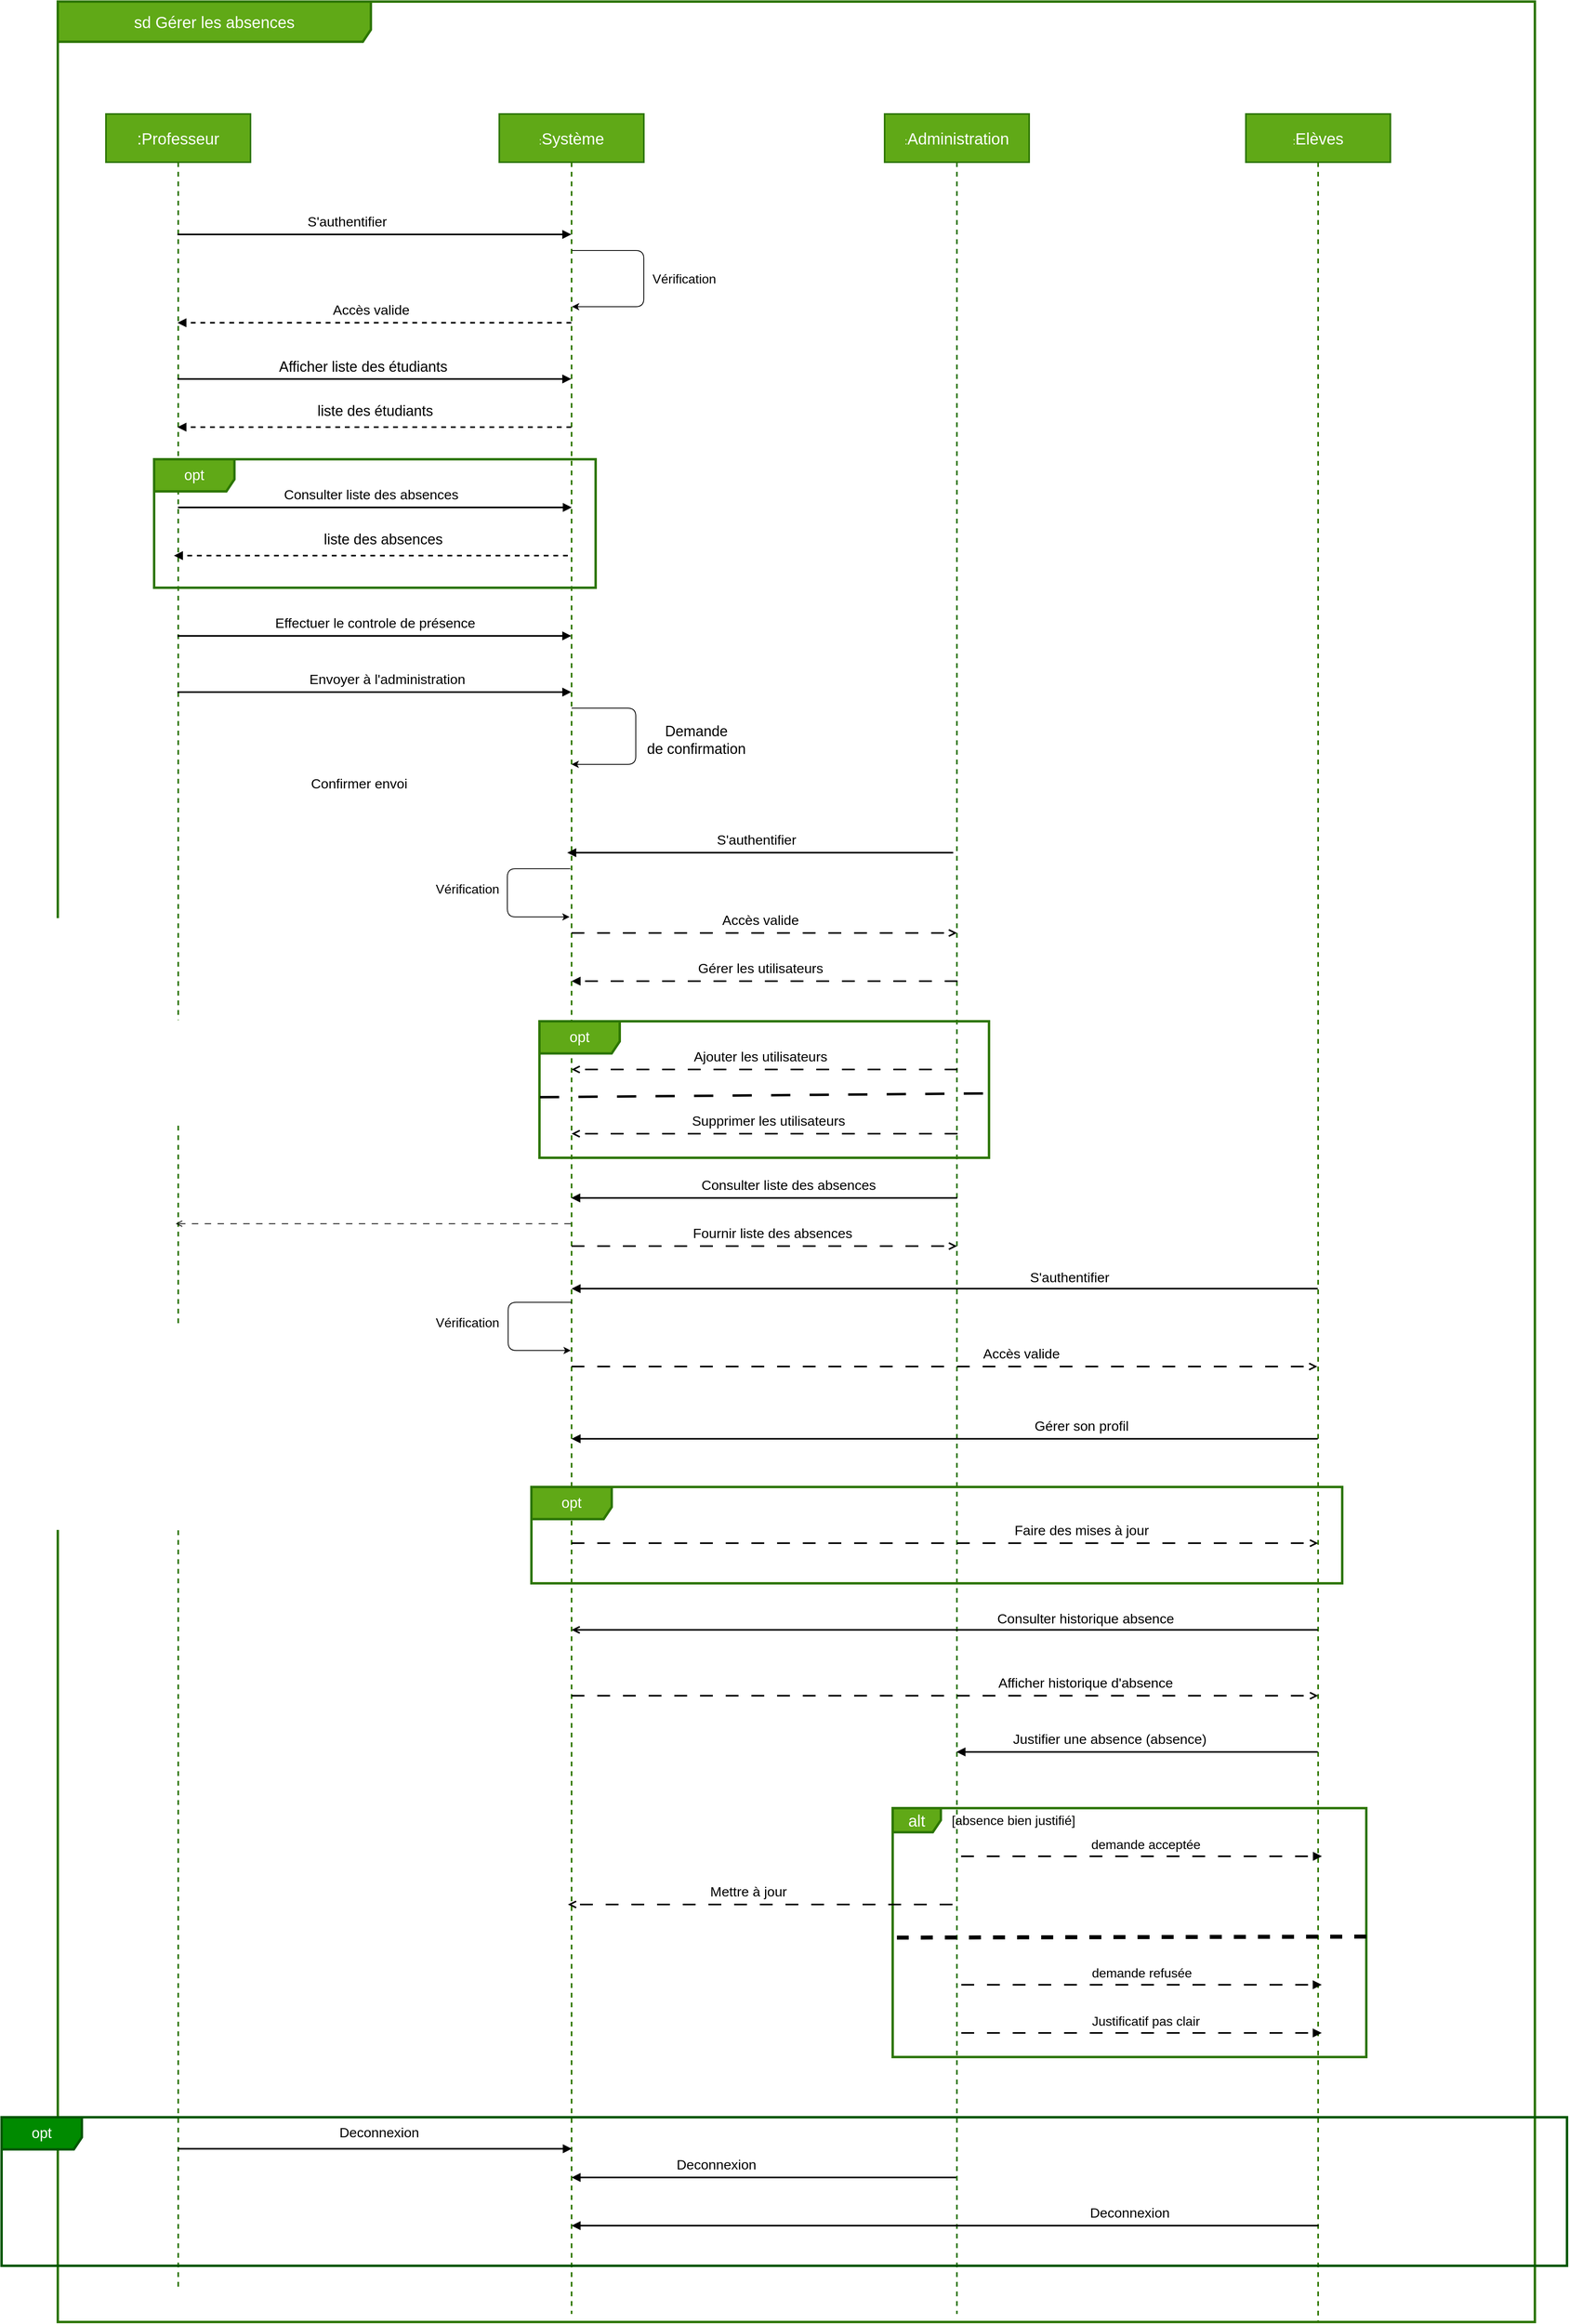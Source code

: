 <mxfile>
    <diagram id="VfzzyUtiysGuRQwcEHD9" name="Page-1">
        <mxGraphModel dx="2949" dy="1888" grid="1" gridSize="10" guides="1" tooltips="1" connect="1" arrows="1" fold="1" page="1" pageScale="1" pageWidth="1100" pageHeight="850" math="0" shadow="0">
            <root>
                <mxCell id="0"/>
                <mxCell id="1" parent="0"/>
                <mxCell id="2" value="&lt;font style=&quot;font-size: 20px;&quot;&gt;sd Gérer les absences&lt;/font&gt;" style="shape=umlFrame;whiteSpace=wrap;html=1;pointerEvents=0;recursiveResize=0;container=1;collapsible=0;width=390;height=50;fillColor=#60a917;fontColor=#ffffff;strokeColor=#2D7600;strokeWidth=3;" vertex="1" parent="1">
                    <mxGeometry x="-90" y="-330" width="1840" height="2890" as="geometry"/>
                </mxCell>
                <mxCell id="5" value=":&lt;font style=&quot;font-size: 20px;&quot;&gt;Système&lt;/font&gt;" style="shape=umlLifeline;perimeter=lifelinePerimeter;whiteSpace=wrap;html=1;container=1;dropTarget=0;collapsible=0;recursiveResize=0;outlineConnect=0;portConstraint=eastwest;newEdgeStyle={&quot;curved&quot;:0,&quot;rounded&quot;:0};size=60;fillColor=#60a917;fontColor=#ffffff;strokeColor=#2D7600;strokeWidth=2;" vertex="1" parent="2">
                    <mxGeometry x="550" y="140" width="180" height="2740" as="geometry"/>
                </mxCell>
                <mxCell id="6" value=":&lt;font style=&quot;font-size: 20px;&quot;&gt;Elèves&lt;/font&gt;" style="shape=umlLifeline;perimeter=lifelinePerimeter;whiteSpace=wrap;html=1;container=1;dropTarget=0;collapsible=0;recursiveResize=0;outlineConnect=0;portConstraint=eastwest;newEdgeStyle={&quot;curved&quot;:0,&quot;rounded&quot;:0};size=60;fillColor=#60a917;fontColor=#ffffff;strokeColor=#2D7600;strokeWidth=2;" vertex="1" parent="2">
                    <mxGeometry x="1480" y="140" width="180" height="2750" as="geometry"/>
                </mxCell>
                <mxCell id="7" value=":&lt;font style=&quot;font-size: 20px;&quot;&gt;Administration&lt;/font&gt;" style="shape=umlLifeline;perimeter=lifelinePerimeter;whiteSpace=wrap;html=1;container=1;dropTarget=0;collapsible=0;recursiveResize=0;outlineConnect=0;portConstraint=eastwest;newEdgeStyle={&quot;curved&quot;:0,&quot;rounded&quot;:0};size=60;fillColor=#60a917;fontColor=#ffffff;strokeColor=#2D7600;strokeWidth=2;" vertex="1" parent="2">
                    <mxGeometry x="1030" y="140" width="180" height="2740" as="geometry"/>
                </mxCell>
                <mxCell id="8" value="&lt;font style=&quot;font-size: 20px;&quot;&gt;:&lt;font style=&quot;&quot;&gt;Professeur&lt;/font&gt;&lt;/font&gt;" style="shape=umlLifeline;perimeter=lifelinePerimeter;whiteSpace=wrap;html=1;container=1;dropTarget=0;collapsible=0;recursiveResize=0;outlineConnect=0;portConstraint=eastwest;newEdgeStyle={&quot;curved&quot;:0,&quot;rounded&quot;:0};size=60;fillColor=#60a917;fontColor=#ffffff;strokeColor=#2D7600;strokeWidth=2;" vertex="1" parent="2">
                    <mxGeometry x="60" y="140" width="180" height="2710" as="geometry"/>
                </mxCell>
                <mxCell id="9" value="" style="html=1;verticalAlign=bottom;labelBackgroundColor=none;endArrow=block;endFill=1;strokeWidth=2;" edge="1" parent="2">
                    <mxGeometry width="160" relative="1" as="geometry">
                        <mxPoint x="149.003" y="290" as="sourcePoint"/>
                        <mxPoint x="639.67" y="290" as="targetPoint"/>
                    </mxGeometry>
                </mxCell>
                <mxCell id="10" value="&lt;font style=&quot;font-size: 17px;&quot;&gt;S&#39;authentifier&lt;/font&gt;" style="text;html=1;align=center;verticalAlign=middle;resizable=0;points=[];autosize=1;strokeColor=none;fillColor=none;" vertex="1" parent="2">
                    <mxGeometry x="300" y="260" width="120" height="30" as="geometry"/>
                </mxCell>
                <mxCell id="11" value="" style="endArrow=classic;html=1;" edge="1" parent="2" source="5" target="5">
                    <mxGeometry width="50" height="50" relative="1" as="geometry">
                        <mxPoint x="680.003" y="274.17" as="sourcePoint"/>
                        <mxPoint x="840" y="274" as="targetPoint"/>
                        <Array as="points">
                            <mxPoint x="730" y="310"/>
                            <mxPoint x="730" y="380"/>
                        </Array>
                    </mxGeometry>
                </mxCell>
                <mxCell id="13" value="&lt;font style=&quot;font-size: 16px;&quot;&gt;Vérification&lt;/font&gt;" style="text;html=1;align=center;verticalAlign=middle;resizable=0;points=[];autosize=1;strokeColor=none;fillColor=none;strokeWidth=2;" vertex="1" parent="2">
                    <mxGeometry x="730" y="330" width="100" height="30" as="geometry"/>
                </mxCell>
                <mxCell id="15" value="" style="html=1;verticalAlign=bottom;labelBackgroundColor=none;endArrow=block;endFill=1;exitX=0.498;exitY=0.391;exitDx=0;exitDy=0;exitPerimeter=0;strokeWidth=2;" edge="1" parent="2">
                    <mxGeometry width="160" relative="1" as="geometry">
                        <mxPoint x="1115.4" y="1060.0" as="sourcePoint"/>
                        <mxPoint x="634.593" y="1060.0" as="targetPoint"/>
                    </mxGeometry>
                </mxCell>
                <mxCell id="16" value="" style="endArrow=classic;html=1;" edge="1" parent="2">
                    <mxGeometry width="50" height="50" relative="1" as="geometry">
                        <mxPoint x="638.5" y="1080" as="sourcePoint"/>
                        <mxPoint x="637.5" y="1140" as="targetPoint"/>
                        <Array as="points">
                            <mxPoint x="560" y="1080"/>
                            <mxPoint x="560" y="1140"/>
                        </Array>
                    </mxGeometry>
                </mxCell>
                <mxCell id="17" value="" style="html=1;verticalAlign=bottom;labelBackgroundColor=none;endArrow=block;endFill=1;strokeWidth=2;" edge="1" parent="2">
                    <mxGeometry width="160" relative="1" as="geometry">
                        <mxPoint x="1569.5" y="1603" as="sourcePoint"/>
                        <mxPoint x="640" y="1603" as="targetPoint"/>
                    </mxGeometry>
                </mxCell>
                <mxCell id="18" value="" style="endArrow=classic;html=1;" edge="1" parent="2" target="5">
                    <mxGeometry width="50" height="50" relative="1" as="geometry">
                        <mxPoint x="640" y="1620" as="sourcePoint"/>
                        <mxPoint x="640" y="1730" as="targetPoint"/>
                        <Array as="points">
                            <mxPoint x="561" y="1620"/>
                            <mxPoint x="561" y="1680"/>
                        </Array>
                    </mxGeometry>
                </mxCell>
                <mxCell id="19" value="&lt;font style=&quot;font-size: 16px;&quot;&gt;Vérification&lt;/font&gt;" style="text;html=1;align=center;verticalAlign=middle;resizable=0;points=[];autosize=1;strokeColor=none;fillColor=none;strokeWidth=2;" vertex="1" parent="2">
                    <mxGeometry x="460" y="1090" width="100" height="30" as="geometry"/>
                </mxCell>
                <mxCell id="20" value="&lt;font style=&quot;font-size: 16px;&quot;&gt;Vérification&lt;/font&gt;" style="text;html=1;align=center;verticalAlign=middle;resizable=0;points=[];autosize=1;strokeColor=none;fillColor=none;strokeWidth=2;" vertex="1" parent="2">
                    <mxGeometry x="460" y="1630" width="100" height="30" as="geometry"/>
                </mxCell>
                <mxCell id="21" value="&lt;font style=&quot;font-size: 17px;&quot;&gt;S&#39;authentifier&lt;/font&gt;" style="text;html=1;align=center;verticalAlign=middle;resizable=0;points=[];autosize=1;strokeColor=none;fillColor=none;" vertex="1" parent="2">
                    <mxGeometry x="810" y="1030" width="120" height="30" as="geometry"/>
                </mxCell>
                <mxCell id="22" value="&lt;font style=&quot;font-size: 17px;&quot;&gt;S&#39;authentifier&lt;/font&gt;" style="text;html=1;align=center;verticalAlign=middle;resizable=0;points=[];autosize=1;strokeColor=none;fillColor=none;" vertex="1" parent="2">
                    <mxGeometry x="1200" y="1575" width="120" height="30" as="geometry"/>
                </mxCell>
                <mxCell id="25" value="" style="html=1;verticalAlign=bottom;labelBackgroundColor=none;endArrow=block;endFill=1;exitX=0.498;exitY=0.391;exitDx=0;exitDy=0;exitPerimeter=0;dashed=1;dashPattern=8 8;strokeWidth=2;" edge="1" parent="2">
                    <mxGeometry width="160" relative="1" as="geometry">
                        <mxPoint x="1120.81" y="1220.0" as="sourcePoint"/>
                        <mxPoint x="640.003" y="1220.0" as="targetPoint"/>
                    </mxGeometry>
                </mxCell>
                <mxCell id="26" value="" style="html=1;verticalAlign=bottom;labelBackgroundColor=none;endArrow=block;endFill=1;strokeWidth=2;" edge="1" parent="2">
                    <mxGeometry width="160" relative="1" as="geometry">
                        <mxPoint x="149.003" y="470" as="sourcePoint"/>
                        <mxPoint x="639.67" y="470" as="targetPoint"/>
                    </mxGeometry>
                </mxCell>
                <mxCell id="27" value="&lt;span style=&quot;font-size: 17px;&quot;&gt;Consulter liste des absences&lt;/span&gt;" style="text;html=1;align=center;verticalAlign=middle;resizable=0;points=[];autosize=1;strokeColor=none;fillColor=none;" vertex="1" parent="2">
                    <mxGeometry x="270" y="600" width="240" height="30" as="geometry"/>
                </mxCell>
                <mxCell id="28" value="" style="html=1;verticalAlign=bottom;labelBackgroundColor=none;endArrow=block;endFill=1;strokeWidth=2;" edge="1" parent="2">
                    <mxGeometry width="160" relative="1" as="geometry">
                        <mxPoint x="149.663" y="630" as="sourcePoint"/>
                        <mxPoint x="640.33" y="630" as="targetPoint"/>
                    </mxGeometry>
                </mxCell>
                <mxCell id="29" value="&lt;font style=&quot;font-size: 18px;&quot;&gt;Afficher liste des étudiants&lt;/font&gt;" style="text;html=1;align=center;verticalAlign=middle;resizable=0;points=[];autosize=1;strokeColor=none;fillColor=none;" vertex="1" parent="2">
                    <mxGeometry x="265" y="435" width="230" height="40" as="geometry"/>
                </mxCell>
                <mxCell id="31" value="" style="html=1;verticalAlign=bottom;labelBackgroundColor=none;endArrow=block;endFill=1;dashed=1;strokeWidth=2;" edge="1" parent="2">
                    <mxGeometry width="160" relative="1" as="geometry">
                        <mxPoint x="639.67" y="530" as="sourcePoint"/>
                        <mxPoint x="149.003" y="530" as="targetPoint"/>
                    </mxGeometry>
                </mxCell>
                <mxCell id="32" value="&lt;font style=&quot;font-size: 18px;&quot;&gt;liste des étudiants&lt;/font&gt;" style="text;html=1;align=center;verticalAlign=middle;resizable=0;points=[];autosize=1;strokeColor=none;fillColor=none;" vertex="1" parent="2">
                    <mxGeometry x="310" y="490" width="170" height="40" as="geometry"/>
                </mxCell>
                <mxCell id="33" value="" style="html=1;verticalAlign=bottom;labelBackgroundColor=none;endArrow=block;endFill=1;strokeWidth=2;" edge="1" parent="2">
                    <mxGeometry width="160" relative="1" as="geometry">
                        <mxPoint x="149.003" y="790" as="sourcePoint"/>
                        <mxPoint x="639.67" y="790" as="targetPoint"/>
                    </mxGeometry>
                </mxCell>
                <mxCell id="34" value="&lt;span style=&quot;font-size: 17px;&quot;&gt;Effectuer le controle de présence&lt;/span&gt;" style="text;html=1;align=center;verticalAlign=middle;resizable=0;points=[];autosize=1;strokeColor=none;fillColor=none;" vertex="1" parent="2">
                    <mxGeometry x="260" y="760" width="270" height="30" as="geometry"/>
                </mxCell>
                <mxCell id="35" value="" style="html=1;verticalAlign=bottom;labelBackgroundColor=none;endArrow=block;endFill=1;strokeWidth=2;" edge="1" parent="2">
                    <mxGeometry width="160" relative="1" as="geometry">
                        <mxPoint x="149.003" y="860" as="sourcePoint"/>
                        <mxPoint x="639.67" y="860" as="targetPoint"/>
                    </mxGeometry>
                </mxCell>
                <mxCell id="36" value="&lt;span style=&quot;font-size: 17px;&quot;&gt;Envoyer à l&#39;administration&lt;/span&gt;" style="text;html=1;align=center;verticalAlign=middle;resizable=0;points=[];autosize=1;strokeColor=none;fillColor=none;" vertex="1" parent="2">
                    <mxGeometry x="300" y="830" width="220" height="30" as="geometry"/>
                </mxCell>
                <mxCell id="37" value="" style="endArrow=classic;html=1;" edge="1" parent="2">
                    <mxGeometry width="50" height="50" relative="1" as="geometry">
                        <mxPoint x="640" y="880" as="sourcePoint"/>
                        <mxPoint x="640" y="950" as="targetPoint"/>
                        <Array as="points">
                            <mxPoint x="720" y="880"/>
                            <mxPoint x="720" y="950"/>
                        </Array>
                    </mxGeometry>
                </mxCell>
                <mxCell id="38" value="&lt;div&gt;&lt;font style=&quot;font-size: 18px;&quot;&gt;Demande&lt;/font&gt;&lt;/div&gt;&lt;div&gt;&lt;font style=&quot;font-size: 18px;&quot;&gt;de confirmation&lt;/font&gt;&lt;/div&gt;" style="text;html=1;align=center;verticalAlign=middle;resizable=0;points=[];autosize=1;strokeColor=none;fillColor=none;strokeWidth=2;" vertex="1" parent="2">
                    <mxGeometry x="720" y="890" width="150" height="60" as="geometry"/>
                </mxCell>
                <mxCell id="40" value="&lt;span style=&quot;font-size: 17px;&quot;&gt;Gérer les utilisateurs&lt;/span&gt;" style="text;html=1;align=center;verticalAlign=middle;resizable=0;points=[];autosize=1;strokeColor=none;fillColor=none;" vertex="1" parent="2">
                    <mxGeometry x="785" y="1190" width="180" height="30" as="geometry"/>
                </mxCell>
                <mxCell id="41" value="" style="html=1;verticalAlign=bottom;labelBackgroundColor=none;endArrow=open;endFill=0;exitX=0.498;exitY=0.391;exitDx=0;exitDy=0;exitPerimeter=0;dashed=1;dashPattern=8 8;strokeWidth=2;" edge="1" parent="2">
                    <mxGeometry width="160" relative="1" as="geometry">
                        <mxPoint x="1120.81" y="1330.0" as="sourcePoint"/>
                        <mxPoint x="640.003" y="1330.0" as="targetPoint"/>
                    </mxGeometry>
                </mxCell>
                <mxCell id="42" value="&lt;span style=&quot;font-size: 17px;&quot;&gt;Ajouter les utilisateurs&lt;/span&gt;" style="text;html=1;align=center;verticalAlign=middle;resizable=0;points=[];autosize=1;strokeColor=none;fillColor=none;" vertex="1" parent="2">
                    <mxGeometry x="780" y="1300" width="190" height="30" as="geometry"/>
                </mxCell>
                <mxCell id="43" value="" style="html=1;verticalAlign=bottom;labelBackgroundColor=none;endArrow=open;endFill=0;dashed=1;dashPattern=8 8;strokeWidth=2;" edge="1" parent="2">
                    <mxGeometry width="160" relative="1" as="geometry">
                        <mxPoint x="640.004" y="1550.0" as="sourcePoint"/>
                        <mxPoint x="1120.18" y="1550.0" as="targetPoint"/>
                    </mxGeometry>
                </mxCell>
                <mxCell id="44" value="&lt;span style=&quot;font-size: 17px;&quot;&gt;Supprimer les utilisateurs&lt;/span&gt;" style="text;html=1;align=center;verticalAlign=middle;resizable=0;points=[];autosize=1;strokeColor=none;fillColor=none;" vertex="1" parent="2">
                    <mxGeometry x="780" y="1380" width="210" height="30" as="geometry"/>
                </mxCell>
                <mxCell id="46" value="" style="html=1;verticalAlign=bottom;labelBackgroundColor=none;endArrow=block;endFill=1;strokeWidth=2;" edge="1" parent="2">
                    <mxGeometry width="160" relative="1" as="geometry">
                        <mxPoint x="1569.5" y="1790" as="sourcePoint"/>
                        <mxPoint x="640" y="1790" as="targetPoint"/>
                    </mxGeometry>
                </mxCell>
                <mxCell id="47" value="&lt;span style=&quot;font-size: 17px;&quot;&gt;Gérer son profil&lt;/span&gt;" style="text;html=1;align=center;verticalAlign=middle;resizable=0;points=[];autosize=1;strokeColor=none;fillColor=none;" vertex="1" parent="2">
                    <mxGeometry x="1205" y="1760" width="140" height="30" as="geometry"/>
                </mxCell>
                <mxCell id="48" value="" style="html=1;verticalAlign=bottom;labelBackgroundColor=none;endArrow=open;endFill=0;strokeWidth=2;" edge="1" parent="2">
                    <mxGeometry width="160" relative="1" as="geometry">
                        <mxPoint x="1569.5" y="2028" as="sourcePoint"/>
                        <mxPoint x="640" y="2028" as="targetPoint"/>
                    </mxGeometry>
                </mxCell>
                <mxCell id="49" value="&lt;span style=&quot;font-size: 17px;&quot;&gt;Consulter historique absence&lt;/span&gt;" style="text;html=1;align=center;verticalAlign=middle;resizable=0;points=[];autosize=1;strokeColor=none;fillColor=none;" vertex="1" parent="2">
                    <mxGeometry x="1160" y="2000" width="240" height="30" as="geometry"/>
                </mxCell>
                <mxCell id="51" value="" style="html=1;verticalAlign=bottom;labelBackgroundColor=none;endArrow=block;endFill=1;strokeWidth=2;" edge="1" parent="2">
                    <mxGeometry width="160" relative="1" as="geometry">
                        <mxPoint x="1569.5" y="2180" as="sourcePoint"/>
                        <mxPoint x="1119.462" y="2180.0" as="targetPoint"/>
                    </mxGeometry>
                </mxCell>
                <mxCell id="52" value="&lt;span style=&quot;font-size: 17px;&quot;&gt;Justifier une absence (absence)&lt;/span&gt;" style="text;html=1;align=center;verticalAlign=middle;resizable=0;points=[];autosize=1;strokeColor=none;fillColor=none;" vertex="1" parent="2">
                    <mxGeometry x="1180" y="2150" width="260" height="30" as="geometry"/>
                </mxCell>
                <mxCell id="53" value="" style="html=1;verticalAlign=bottom;labelBackgroundColor=none;endArrow=block;endFill=1;exitX=0.498;exitY=0.391;exitDx=0;exitDy=0;exitPerimeter=0;strokeWidth=2;" edge="1" parent="2">
                    <mxGeometry width="160" relative="1" as="geometry">
                        <mxPoint x="1120.4" y="1490.0" as="sourcePoint"/>
                        <mxPoint x="639.593" y="1490.0" as="targetPoint"/>
                    </mxGeometry>
                </mxCell>
                <mxCell id="54" value="&lt;span style=&quot;font-size: 17px;&quot;&gt;Consulter liste des absences&lt;/span&gt;" style="text;html=1;align=center;verticalAlign=middle;resizable=0;points=[];autosize=1;strokeColor=none;fillColor=none;" vertex="1" parent="2">
                    <mxGeometry x="790" y="1460" width="240" height="30" as="geometry"/>
                </mxCell>
                <mxCell id="55" value="" style="html=1;verticalAlign=bottom;labelBackgroundColor=none;endArrow=block;endFill=1;dashed=1;dashPattern=8 8;strokeWidth=2;" edge="1" parent="2">
                    <mxGeometry width="160" relative="1" as="geometry">
                        <mxPoint x="1125.253" y="2310.0" as="sourcePoint"/>
                        <mxPoint x="1574.75" y="2310.0" as="targetPoint"/>
                    </mxGeometry>
                </mxCell>
                <mxCell id="58" value="&lt;span style=&quot;font-size: 17px;&quot;&gt;Mettre à jour&lt;/span&gt;" style="text;html=1;align=center;verticalAlign=middle;resizable=0;points=[];autosize=1;strokeColor=none;fillColor=none;" vertex="1" parent="2">
                    <mxGeometry x="800" y="2340" width="120" height="30" as="geometry"/>
                </mxCell>
                <mxCell id="59" value="&lt;font style=&quot;font-size: 20px;&quot;&gt;alt&lt;/font&gt;" style="shape=umlFrame;whiteSpace=wrap;html=1;pointerEvents=0;fillColor=#60a917;fontColor=#ffffff;strokeColor=#2D7600;strokeWidth=3;" vertex="1" parent="2">
                    <mxGeometry x="1040" y="2250" width="590" height="310" as="geometry"/>
                </mxCell>
                <mxCell id="60" value="&lt;font style=&quot;font-size: 16px;&quot;&gt;[absence bien justifié]&lt;/font&gt;" style="text;html=1;align=center;verticalAlign=middle;resizable=0;points=[];autosize=1;strokeColor=none;fillColor=none;" vertex="1" parent="2">
                    <mxGeometry x="1100" y="2250" width="180" height="30" as="geometry"/>
                </mxCell>
                <mxCell id="61" value="&lt;font style=&quot;font-size: 16px;&quot;&gt;demande acceptée&lt;/font&gt;" style="text;html=1;align=center;verticalAlign=middle;resizable=0;points=[];autosize=1;strokeColor=none;fillColor=none;" vertex="1" parent="2">
                    <mxGeometry x="1275" y="2280" width="160" height="30" as="geometry"/>
                </mxCell>
                <mxCell id="62" value="" style="html=1;verticalAlign=bottom;labelBackgroundColor=none;endArrow=block;endFill=1;dashed=1;dashPattern=8 8;strokeWidth=2;" edge="1" parent="2">
                    <mxGeometry width="160" relative="1" as="geometry">
                        <mxPoint x="1125.503" y="2470.0" as="sourcePoint"/>
                        <mxPoint x="1574.5" y="2470" as="targetPoint"/>
                    </mxGeometry>
                </mxCell>
                <mxCell id="63" value="&lt;span style=&quot;font-size: 16px;&quot;&gt;demande refusée&lt;/span&gt;" style="text;html=1;align=center;verticalAlign=middle;resizable=0;points=[];autosize=1;strokeColor=none;fillColor=none;" vertex="1" parent="2">
                    <mxGeometry x="1275" y="2440" width="150" height="30" as="geometry"/>
                </mxCell>
                <mxCell id="64" value="" style="endArrow=none;dashed=1;html=1;entryX=0.008;entryY=0.512;entryDx=0;entryDy=0;entryPerimeter=0;exitX=0.999;exitY=0.506;exitDx=0;exitDy=0;exitPerimeter=0;strokeColor=light-dark(#000000, #60a917);strokeWidth=5;" edge="1" parent="2">
                    <mxGeometry width="50" height="50" relative="1" as="geometry">
                        <mxPoint x="1630.0" y="2410" as="sourcePoint"/>
                        <mxPoint x="1045.31" y="2411.26" as="targetPoint"/>
                    </mxGeometry>
                </mxCell>
                <mxCell id="68" value="" style="html=1;verticalAlign=bottom;labelBackgroundColor=none;endArrow=open;endFill=0;dashed=1;dashPattern=8 8;strokeWidth=2;" edge="1" parent="2">
                    <mxGeometry width="160" relative="1" as="geometry">
                        <mxPoint x="1114.5" y="2370.0" as="sourcePoint"/>
                        <mxPoint x="635.5" y="2370" as="targetPoint"/>
                    </mxGeometry>
                </mxCell>
                <mxCell id="69" value="&lt;font style=&quot;font-size: 18px;&quot;&gt;opt&lt;/font&gt;" style="shape=umlFrame;whiteSpace=wrap;html=1;pointerEvents=0;width=100;height=40;fillColor=#60a917;fontColor=#ffffff;strokeColor=#2D7600;strokeWidth=3;" vertex="1" parent="2">
                    <mxGeometry x="600" y="1270" width="560" height="170" as="geometry"/>
                </mxCell>
                <mxCell id="70" value="&lt;span style=&quot;font-size: 17px;&quot;&gt;Fournir liste des absences&lt;/span&gt;" style="text;html=1;align=center;verticalAlign=middle;resizable=0;points=[];autosize=1;strokeColor=none;fillColor=none;" vertex="1" parent="2">
                    <mxGeometry x="780" y="1520" width="220" height="30" as="geometry"/>
                </mxCell>
                <mxCell id="71" value="" style="html=1;verticalAlign=bottom;labelBackgroundColor=none;endArrow=block;endFill=1;dashed=1;strokeWidth=2;" edge="1" parent="2">
                    <mxGeometry width="160" relative="1" as="geometry">
                        <mxPoint x="639.67" y="400" as="sourcePoint"/>
                        <mxPoint x="149.003" y="400" as="targetPoint"/>
                    </mxGeometry>
                </mxCell>
                <mxCell id="72" value="&lt;span style=&quot;font-size: 17px;&quot;&gt;Accès valide&lt;/span&gt;" style="text;html=1;align=center;verticalAlign=middle;resizable=0;points=[];autosize=1;strokeColor=none;fillColor=none;" vertex="1" parent="2">
                    <mxGeometry x="330" y="370" width="120" height="30" as="geometry"/>
                </mxCell>
                <mxCell id="73" value="" style="html=1;verticalAlign=bottom;labelBackgroundColor=none;endArrow=open;endFill=0;dashed=1;dashPattern=8 8;strokeWidth=2;" edge="1" parent="2">
                    <mxGeometry width="160" relative="1" as="geometry">
                        <mxPoint x="639.914" y="1160.0" as="sourcePoint"/>
                        <mxPoint x="1120.09" y="1160.0" as="targetPoint"/>
                    </mxGeometry>
                </mxCell>
                <mxCell id="74" value="" style="html=1;verticalAlign=bottom;labelBackgroundColor=none;endArrow=open;endFill=0;exitX=0.498;exitY=0.391;exitDx=0;exitDy=0;exitPerimeter=0;dashed=1;dashPattern=8 8;strokeWidth=2;" edge="1" parent="2">
                    <mxGeometry width="160" relative="1" as="geometry">
                        <mxPoint x="1120.81" y="1410.0" as="sourcePoint"/>
                        <mxPoint x="640.003" y="1410.0" as="targetPoint"/>
                    </mxGeometry>
                </mxCell>
                <mxCell id="75" value="" style="html=1;verticalAlign=bottom;labelBackgroundColor=none;endArrow=none;endFill=0;dashed=1;dashPattern=8 8;exitX=0.001;exitY=0.556;exitDx=0;exitDy=0;exitPerimeter=0;entryX=1.005;entryY=0.528;entryDx=0;entryDy=0;entryPerimeter=0;strokeColor=light-dark(#000000,#6D9E3F);strokeWidth=3;" edge="1" parent="2" source="69" target="69">
                    <mxGeometry width="160" relative="1" as="geometry">
                        <mxPoint x="640.004" y="1284.41" as="sourcePoint"/>
                        <mxPoint x="1120.18" y="1284.41" as="targetPoint"/>
                    </mxGeometry>
                </mxCell>
                <mxCell id="76" value="&lt;span style=&quot;font-size: 17px;&quot;&gt;Accès valide&lt;/span&gt;" style="text;html=1;align=center;verticalAlign=middle;resizable=0;points=[];autosize=1;strokeColor=none;fillColor=none;" vertex="1" parent="2">
                    <mxGeometry x="815" y="1130" width="120" height="30" as="geometry"/>
                </mxCell>
                <mxCell id="77" value="" style="html=1;verticalAlign=bottom;labelBackgroundColor=none;endArrow=open;endFill=0;dashed=1;dashPattern=8 8;strokeWidth=2;" edge="1" parent="2" target="6">
                    <mxGeometry width="160" relative="1" as="geometry">
                        <mxPoint x="640.004" y="1700.0" as="sourcePoint"/>
                        <mxPoint x="1120.18" y="1700.0" as="targetPoint"/>
                    </mxGeometry>
                </mxCell>
                <mxCell id="78" value="&lt;span style=&quot;font-size: 17px;&quot;&gt;Accès valide&lt;/span&gt;" style="text;html=1;align=center;verticalAlign=middle;resizable=0;points=[];autosize=1;strokeColor=none;fillColor=none;" vertex="1" parent="2">
                    <mxGeometry x="1140" y="1670" width="120" height="30" as="geometry"/>
                </mxCell>
                <mxCell id="39" value="&lt;font style=&quot;font-size: 18px;&quot;&gt;opt&lt;/font&gt;" style="shape=umlFrame;whiteSpace=wrap;html=1;pointerEvents=0;width=100;height=40;fillColor=#60a917;fontColor=#ffffff;strokeColor=#2D7600;strokeWidth=3;" vertex="1" parent="2">
                    <mxGeometry x="120" y="570" width="550" height="160" as="geometry"/>
                </mxCell>
                <mxCell id="79" value="" style="html=1;verticalAlign=bottom;labelBackgroundColor=none;endArrow=block;endFill=1;dashed=1;strokeWidth=2;" edge="1" parent="2">
                    <mxGeometry width="160" relative="1" as="geometry">
                        <mxPoint x="635.33" y="690" as="sourcePoint"/>
                        <mxPoint x="144.663" y="690" as="targetPoint"/>
                    </mxGeometry>
                </mxCell>
                <mxCell id="80" value="&lt;font style=&quot;font-size: 18px;&quot;&gt;liste des absences&lt;/font&gt;" style="text;html=1;align=center;verticalAlign=middle;resizable=0;points=[];autosize=1;strokeColor=none;fillColor=none;" vertex="1" parent="2">
                    <mxGeometry x="320" y="650" width="170" height="40" as="geometry"/>
                </mxCell>
                <mxCell id="81" value="" style="html=1;verticalAlign=bottom;labelBackgroundColor=none;endArrow=open;endFill=0;dashed=1;dashPattern=8 8;entryX=0.483;entryY=0.51;entryDx=0;entryDy=0;entryPerimeter=0;" edge="1" parent="2" source="5" target="8">
                    <mxGeometry width="160" relative="1" as="geometry">
                        <mxPoint x="230.004" y="1020.0" as="sourcePoint"/>
                        <mxPoint x="710.18" y="1020.0" as="targetPoint"/>
                    </mxGeometry>
                </mxCell>
                <mxCell id="82" value="&lt;span style=&quot;font-size: 17px;&quot;&gt;Confirmer envoi&lt;/span&gt;" style="text;html=1;align=center;verticalAlign=middle;resizable=0;points=[];autosize=1;strokeColor=none;fillColor=none;" vertex="1" parent="2">
                    <mxGeometry x="305" y="960" width="140" height="30" as="geometry"/>
                </mxCell>
                <mxCell id="84" value="" style="html=1;verticalAlign=bottom;labelBackgroundColor=none;endArrow=open;endFill=0;dashed=1;dashPattern=8 8;strokeWidth=2;" edge="1" parent="2">
                    <mxGeometry width="160" relative="1" as="geometry">
                        <mxPoint x="640.004" y="2110.0" as="sourcePoint"/>
                        <mxPoint x="1570" y="2110" as="targetPoint"/>
                    </mxGeometry>
                </mxCell>
                <mxCell id="85" value="&lt;span style=&quot;font-size: 17px;&quot;&gt;Afficher historique d&#39;absence&lt;/span&gt;" style="text;html=1;align=center;verticalAlign=middle;resizable=0;points=[];autosize=1;strokeColor=none;fillColor=none;" vertex="1" parent="2">
                    <mxGeometry x="1160" y="2080" width="240" height="30" as="geometry"/>
                </mxCell>
                <mxCell id="86" value="" style="html=1;verticalAlign=bottom;labelBackgroundColor=none;endArrow=open;endFill=0;dashed=1;dashPattern=8 8;strokeWidth=2;" edge="1" parent="2">
                    <mxGeometry width="160" relative="1" as="geometry">
                        <mxPoint x="640.004" y="1920.0" as="sourcePoint"/>
                        <mxPoint x="1570" y="1920" as="targetPoint"/>
                    </mxGeometry>
                </mxCell>
                <mxCell id="87" value="&lt;span style=&quot;font-size: 17px;&quot;&gt;Faire des mises à jour&lt;/span&gt;" style="text;html=1;align=center;verticalAlign=middle;resizable=0;points=[];autosize=1;strokeColor=none;fillColor=none;" vertex="1" parent="2">
                    <mxGeometry x="1180" y="1890" width="190" height="30" as="geometry"/>
                </mxCell>
                <mxCell id="88" value="&lt;font style=&quot;font-size: 18px;&quot;&gt;opt&lt;/font&gt;" style="shape=umlFrame;whiteSpace=wrap;html=1;pointerEvents=0;width=100;height=40;fillColor=#60a917;fontColor=#ffffff;strokeColor=#2D7600;strokeWidth=3;" vertex="1" parent="2">
                    <mxGeometry x="590" y="1850" width="1010" height="120" as="geometry"/>
                </mxCell>
                <mxCell id="89" value="" style="html=1;verticalAlign=bottom;labelBackgroundColor=none;endArrow=block;endFill=1;strokeWidth=2;" edge="1" parent="2">
                    <mxGeometry width="160" relative="1" as="geometry">
                        <mxPoint x="1570.58" y="2770" as="sourcePoint"/>
                        <mxPoint x="640.002" y="2770.0" as="targetPoint"/>
                    </mxGeometry>
                </mxCell>
                <mxCell id="90" value="&lt;font style=&quot;font-size: 17px;&quot;&gt;Deconnexion&lt;/font&gt;" style="text;html=1;align=center;verticalAlign=middle;resizable=0;points=[];autosize=1;strokeColor=none;fillColor=none;" vertex="1" parent="2">
                    <mxGeometry x="340" y="2640" width="120" height="30" as="geometry"/>
                </mxCell>
                <mxCell id="91" value="" style="html=1;verticalAlign=bottom;labelBackgroundColor=none;endArrow=block;endFill=1;strokeWidth=2;" edge="1" parent="2">
                    <mxGeometry width="160" relative="1" as="geometry">
                        <mxPoint x="149.663" y="2674.23" as="sourcePoint"/>
                        <mxPoint x="640.33" y="2674.23" as="targetPoint"/>
                    </mxGeometry>
                </mxCell>
                <mxCell id="92" value="&lt;font style=&quot;font-size: 17px;&quot;&gt;Deconnexion&lt;/font&gt;" style="text;html=1;align=center;verticalAlign=middle;resizable=0;points=[];autosize=1;strokeColor=none;fillColor=none;" vertex="1" parent="2">
                    <mxGeometry x="1275" y="2740" width="120" height="30" as="geometry"/>
                </mxCell>
                <mxCell id="93" value="" style="html=1;verticalAlign=bottom;labelBackgroundColor=none;endArrow=block;endFill=1;strokeWidth=2;" edge="1" parent="2" source="7">
                    <mxGeometry width="160" relative="1" as="geometry">
                        <mxPoint x="1090.04" y="2710" as="sourcePoint"/>
                        <mxPoint x="640.002" y="2710.0" as="targetPoint"/>
                    </mxGeometry>
                </mxCell>
                <mxCell id="94" value="&lt;font style=&quot;font-size: 17px;&quot;&gt;Deconnexion&lt;/font&gt;" style="text;html=1;align=center;verticalAlign=middle;resizable=0;points=[];autosize=1;strokeColor=none;fillColor=none;" vertex="1" parent="2">
                    <mxGeometry x="760" y="2680" width="120" height="30" as="geometry"/>
                </mxCell>
                <mxCell id="97" value="" style="html=1;verticalAlign=bottom;labelBackgroundColor=none;endArrow=block;endFill=1;dashed=1;dashPattern=8 8;strokeWidth=2;" edge="1" parent="2">
                    <mxGeometry width="160" relative="1" as="geometry">
                        <mxPoint x="1125.503" y="2530.0" as="sourcePoint"/>
                        <mxPoint x="1574.5" y="2530" as="targetPoint"/>
                    </mxGeometry>
                </mxCell>
                <mxCell id="98" value="&lt;span style=&quot;font-size: 16px;&quot;&gt;Justificatif pas clair&lt;/span&gt;" style="text;html=1;align=center;verticalAlign=middle;resizable=0;points=[];autosize=1;strokeColor=none;fillColor=none;" vertex="1" parent="2">
                    <mxGeometry x="1275" y="2500" width="160" height="30" as="geometry"/>
                </mxCell>
                <mxCell id="99" value="&lt;font style=&quot;font-size: 18px;&quot;&gt;opt&lt;/font&gt;" style="shape=umlFrame;whiteSpace=wrap;html=1;pointerEvents=0;width=100;height=40;fillColor=#008a00;fontColor=#ffffff;strokeColor=#005700;strokeWidth=3;" vertex="1" parent="1">
                    <mxGeometry x="-160" y="2305" width="1950" height="185" as="geometry"/>
                </mxCell>
            </root>
        </mxGraphModel>
    </diagram>
</mxfile>